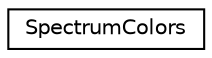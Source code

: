 digraph "Graphical Class Hierarchy"
{
  edge [fontname="Helvetica",fontsize="10",labelfontname="Helvetica",labelfontsize="10"];
  node [fontname="Helvetica",fontsize="10",shape=record];
  rankdir="LR";
  Node0 [label="SpectrumColors",height=0.2,width=0.4,color="black", fillcolor="white", style="filled",URL="$class_spectrum_colors.html",tooltip="This class contains all the colors used by the game and their IDs. "];
}
